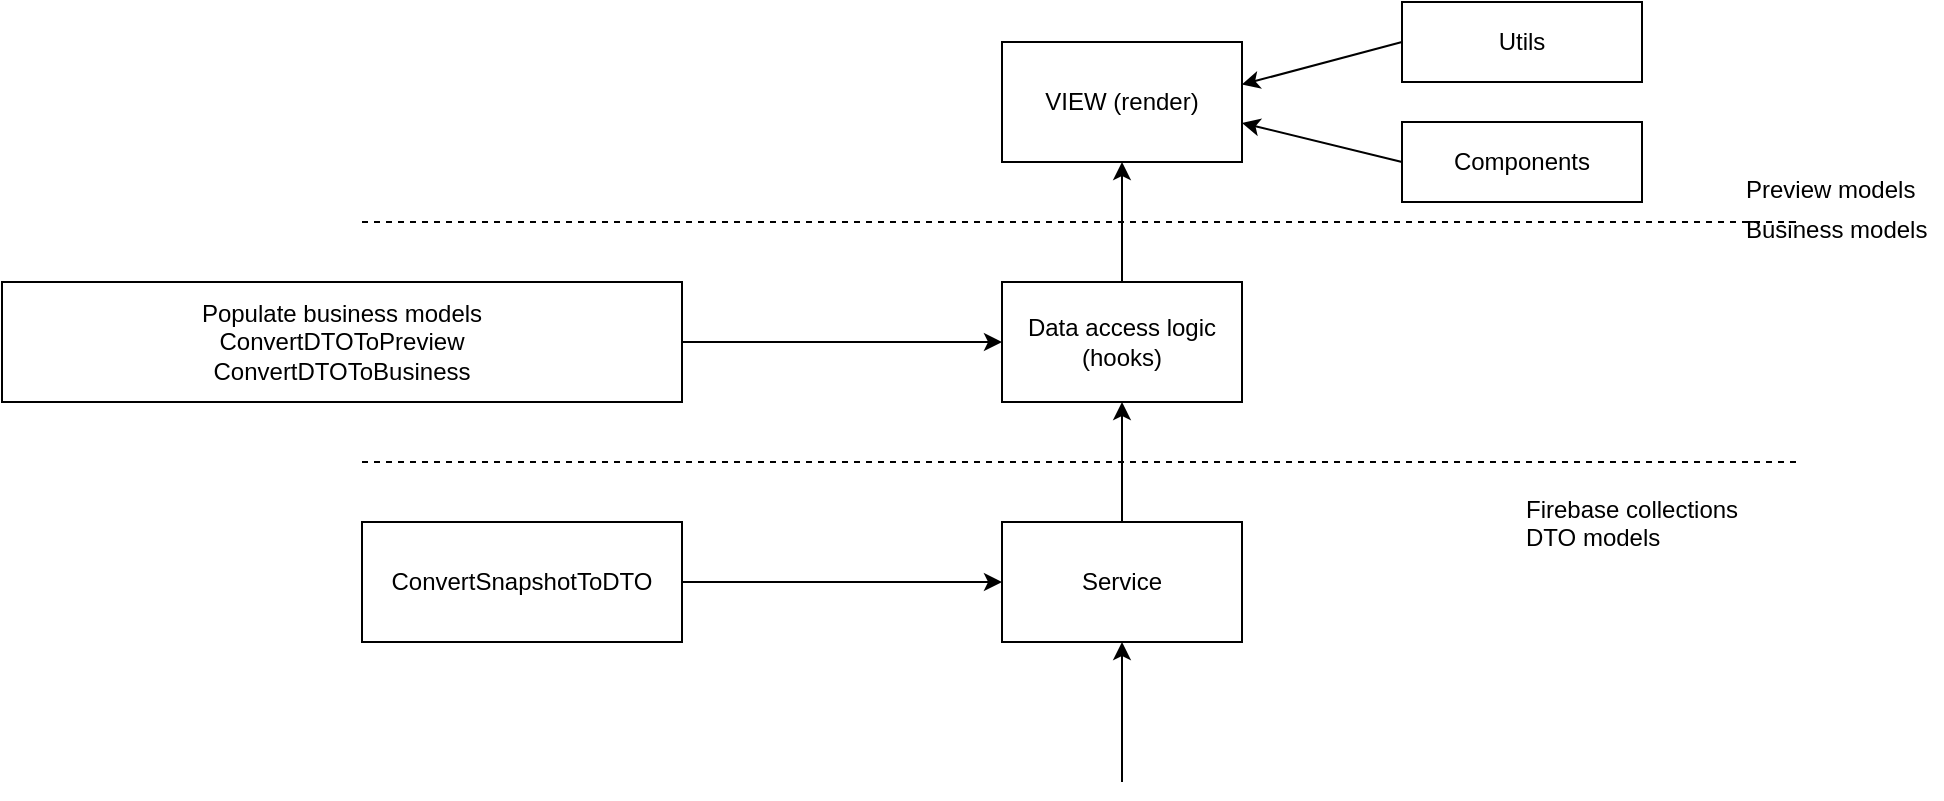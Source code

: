 <mxfile version="21.6.9">
  <diagram name="Page-1" id="qXiaa-e5cX-Asu3SHQ3i">
    <mxGraphModel dx="2280" dy="773" grid="1" gridSize="10" guides="1" tooltips="1" connect="1" arrows="1" fold="1" page="1" pageScale="1" pageWidth="850" pageHeight="1100" math="0" shadow="0">
      <root>
        <mxCell id="0" />
        <mxCell id="1" parent="0" />
        <mxCell id="JeiDQeIqSDZP37zK-pn1-1" value="" style="endArrow=none;dashed=1;html=1;rounded=0;" parent="1" edge="1">
          <mxGeometry width="50" height="50" relative="1" as="geometry">
            <mxPoint x="40" y="320" as="sourcePoint" />
            <mxPoint x="760" y="320" as="targetPoint" />
          </mxGeometry>
        </mxCell>
        <mxCell id="JeiDQeIqSDZP37zK-pn1-2" value="" style="endArrow=none;dashed=1;html=1;rounded=0;" parent="1" edge="1">
          <mxGeometry width="50" height="50" relative="1" as="geometry">
            <mxPoint x="40" y="440" as="sourcePoint" />
            <mxPoint x="760" y="440" as="targetPoint" />
          </mxGeometry>
        </mxCell>
        <mxCell id="JeiDQeIqSDZP37zK-pn1-11" value="Service" style="html=1;whiteSpace=wrap;" parent="1" vertex="1">
          <mxGeometry x="360" y="470" width="120" height="60" as="geometry" />
        </mxCell>
        <mxCell id="JeiDQeIqSDZP37zK-pn1-12" value="Data access logic (hooks)" style="html=1;whiteSpace=wrap;" parent="1" vertex="1">
          <mxGeometry x="360" y="350" width="120" height="60" as="geometry" />
        </mxCell>
        <mxCell id="JeiDQeIqSDZP37zK-pn1-13" value="VIEW (render)" style="html=1;whiteSpace=wrap;" parent="1" vertex="1">
          <mxGeometry x="360" y="230" width="120" height="60" as="geometry" />
        </mxCell>
        <mxCell id="JeiDQeIqSDZP37zK-pn1-14" value="" style="endArrow=classic;html=1;rounded=0;entryX=0.5;entryY=1;entryDx=0;entryDy=0;" parent="1" target="JeiDQeIqSDZP37zK-pn1-11" edge="1">
          <mxGeometry width="50" height="50" relative="1" as="geometry">
            <mxPoint x="420" y="600" as="sourcePoint" />
            <mxPoint x="480" y="520" as="targetPoint" />
          </mxGeometry>
        </mxCell>
        <mxCell id="JeiDQeIqSDZP37zK-pn1-15" value="" style="endArrow=classic;html=1;rounded=0;entryX=0;entryY=0.5;entryDx=0;entryDy=0;exitX=1;exitY=0.5;exitDx=0;exitDy=0;" parent="1" source="JeiDQeIqSDZP37zK-pn1-16" target="JeiDQeIqSDZP37zK-pn1-11" edge="1">
          <mxGeometry width="50" height="50" relative="1" as="geometry">
            <mxPoint x="280" y="500" as="sourcePoint" />
            <mxPoint x="430" y="530" as="targetPoint" />
          </mxGeometry>
        </mxCell>
        <mxCell id="JeiDQeIqSDZP37zK-pn1-16" value="ConvertSnapshotToDTO" style="html=1;whiteSpace=wrap;" parent="1" vertex="1">
          <mxGeometry x="40" y="470" width="160" height="60" as="geometry" />
        </mxCell>
        <mxCell id="JeiDQeIqSDZP37zK-pn1-17" value="" style="endArrow=classic;html=1;rounded=0;entryX=0.5;entryY=1;entryDx=0;entryDy=0;exitX=0.5;exitY=0;exitDx=0;exitDy=0;" parent="1" source="JeiDQeIqSDZP37zK-pn1-11" target="JeiDQeIqSDZP37zK-pn1-12" edge="1">
          <mxGeometry width="50" height="50" relative="1" as="geometry">
            <mxPoint x="430" y="610" as="sourcePoint" />
            <mxPoint x="430" y="530" as="targetPoint" />
          </mxGeometry>
        </mxCell>
        <mxCell id="JeiDQeIqSDZP37zK-pn1-18" value="" style="endArrow=classic;html=1;rounded=0;entryX=0.5;entryY=1;entryDx=0;entryDy=0;exitX=0.5;exitY=0;exitDx=0;exitDy=0;" parent="1" source="JeiDQeIqSDZP37zK-pn1-12" target="JeiDQeIqSDZP37zK-pn1-13" edge="1">
          <mxGeometry width="50" height="50" relative="1" as="geometry">
            <mxPoint x="440" y="620" as="sourcePoint" />
            <mxPoint x="440" y="540" as="targetPoint" />
          </mxGeometry>
        </mxCell>
        <mxCell id="JeiDQeIqSDZP37zK-pn1-19" value="" style="endArrow=classic;html=1;rounded=0;entryX=0;entryY=0.5;entryDx=0;entryDy=0;exitX=1;exitY=0.5;exitDx=0;exitDy=0;" parent="1" source="JeiDQeIqSDZP37zK-pn1-20" target="JeiDQeIqSDZP37zK-pn1-12" edge="1">
          <mxGeometry width="50" height="50" relative="1" as="geometry">
            <mxPoint x="280" y="380" as="sourcePoint" />
            <mxPoint x="370" y="510" as="targetPoint" />
          </mxGeometry>
        </mxCell>
        <mxCell id="JeiDQeIqSDZP37zK-pn1-20" value="Populate business models&lt;br&gt;ConvertDTOToPreview&lt;br&gt;ConvertDTOToBusiness" style="html=1;whiteSpace=wrap;" parent="1" vertex="1">
          <mxGeometry x="-140" y="350" width="340" height="60" as="geometry" />
        </mxCell>
        <mxCell id="JeiDQeIqSDZP37zK-pn1-21" value="Components" style="html=1;whiteSpace=wrap;" parent="1" vertex="1">
          <mxGeometry x="560" y="270" width="120" height="40" as="geometry" />
        </mxCell>
        <mxCell id="JeiDQeIqSDZP37zK-pn1-22" value="" style="endArrow=classic;html=1;rounded=0;entryX=1;entryY=0.675;entryDx=0;entryDy=0;exitX=0;exitY=0.5;exitDx=0;exitDy=0;entryPerimeter=0;" parent="1" source="JeiDQeIqSDZP37zK-pn1-21" target="JeiDQeIqSDZP37zK-pn1-13" edge="1">
          <mxGeometry width="50" height="50" relative="1" as="geometry">
            <mxPoint x="430" y="370" as="sourcePoint" />
            <mxPoint x="430" y="290" as="targetPoint" />
          </mxGeometry>
        </mxCell>
        <mxCell id="JeiDQeIqSDZP37zK-pn1-23" value="Utils" style="html=1;whiteSpace=wrap;" parent="1" vertex="1">
          <mxGeometry x="560" y="210" width="120" height="40" as="geometry" />
        </mxCell>
        <mxCell id="JeiDQeIqSDZP37zK-pn1-25" value="" style="endArrow=classic;html=1;rounded=0;exitX=0;exitY=0.5;exitDx=0;exitDy=0;entryX=0.999;entryY=0.355;entryDx=0;entryDy=0;entryPerimeter=0;" parent="1" source="JeiDQeIqSDZP37zK-pn1-23" target="JeiDQeIqSDZP37zK-pn1-13" edge="1">
          <mxGeometry width="50" height="50" relative="1" as="geometry">
            <mxPoint x="570" y="300" as="sourcePoint" />
            <mxPoint x="480" y="260" as="targetPoint" />
          </mxGeometry>
        </mxCell>
        <mxCell id="6vRtz_YV6n3cjgXeU-gK-1" value="Preview models" style="text;whiteSpace=wrap;html=1;" vertex="1" parent="1">
          <mxGeometry x="730" y="290" width="100" height="30" as="geometry" />
        </mxCell>
        <mxCell id="6vRtz_YV6n3cjgXeU-gK-2" value="Business models" style="text;whiteSpace=wrap;html=1;" vertex="1" parent="1">
          <mxGeometry x="730" y="310" width="100" height="30" as="geometry" />
        </mxCell>
        <mxCell id="6vRtz_YV6n3cjgXeU-gK-3" value="&lt;div&gt;Firebase collections&lt;/div&gt;&lt;div&gt;DTO models&lt;/div&gt;" style="text;whiteSpace=wrap;html=1;" vertex="1" parent="1">
          <mxGeometry x="620" y="450" width="190" height="40" as="geometry" />
        </mxCell>
      </root>
    </mxGraphModel>
  </diagram>
</mxfile>
